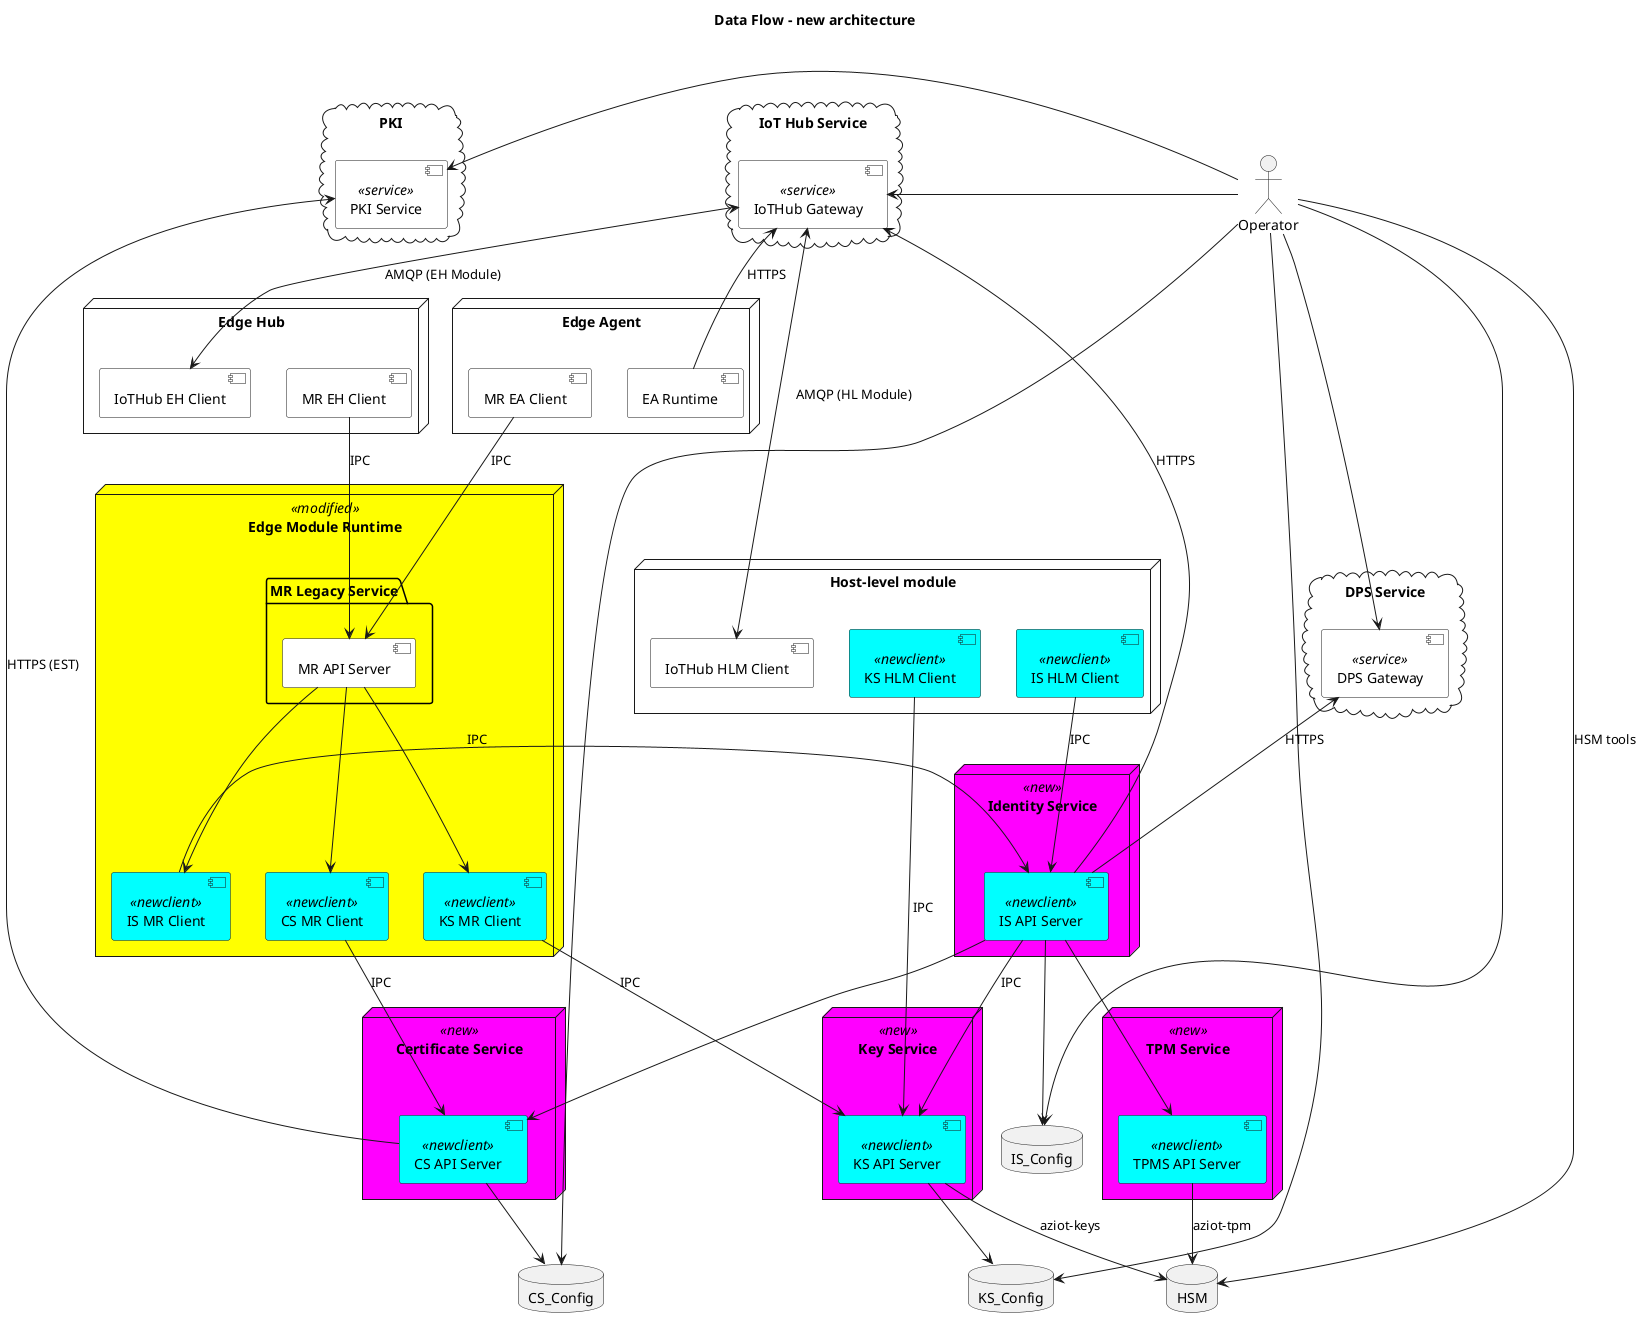 @@startuml
title Data Flow - new architecture

actor Operator
cloud "DPS Service" {
    [DPS Gateway] <<service>>
}

cloud "PKI" {
    [PKI Service] <<service>>
}

cloud "IoT Hub Service" {
    [IoTHub Gateway] <<service>>
}

node "Identity Service" <<new>> {
    [IS API Server] <<newclient>>
}

node "TPM Service" <<new>> {
    [TPMS API Server] <<newclient>>
}

node "Key Service" <<new>> {
    [KS API Server] <<newclient>>
    [KS API Server] <<newclient>>
}

node "Certificate Service" <<new>> {
    [CS API Server] <<newclient>>
}

node "Edge Module Runtime" <<modified>> {
    folder "MR Legacy Service" {
        [MR API Server]
    }
    [IS MR Client] <<newclient>>
    [CS MR Client] <<newclient>>
    [KS MR Client] <<newclient>>
}
node "Edge Agent" {
    [EA Runtime]
    [MR EA Client]
}
node "Host-level module" {
    [IS HLM Client] <<newclient>>
    [KS HLM Client] <<newclient>>
    [IoTHub HLM Client]
}
node "Edge Hub" {
    [MR EH Client]
    [IoTHub EH Client]
}

database "HSM"
database "KS_Config"
database "CS_Config"
database "IS_Config"


Operator -right-> [DPS Gateway]
Operator -right-> [IoTHub Gateway]
Operator -right-> [PKI Service]
Operator -right-> HSM: HSM tools
Operator -right-> KS_Config
Operator -right-> CS_Config
Operator -right-> IS_Config

[IS MR Client] -down-> [IS API Server] : IPC
[CS MR Client] -down-> [CS API Server] : IPC
[KS MR Client] -down-> [KS API Server] : IPC
[IS HLM Client] -down-> [IS API Server] : IPC
[KS HLM Client] -down-> [KS API Server] : IPC
[MR EH Client] --> [MR API Server] : IPC
[MR EA Client] --> [MR API Server] : IPC

[MR API Server] -down-> [IS MR Client]
[MR API Server] -down-> [CS MR Client]
[MR API Server] -down-> [KS MR Client]
[IS API Server] -down-> [CS API Server]
[IS API Server] -down-> [TPMS API Server]
[KS API Server] -down-> HSM : aziot-keys
[TPMS API Server] -down-> HSM : aziot-tpm
[IS API Server] --> IS_Config
[CS API Server] --> CS_Config
[KS API Server] --> KS_Config

[IS API Server] -up-> [IoTHub Gateway] : HTTPS
[IS API Server] -down-> [KS API Server] : IPC
[CS API Server] -up-> [PKI Service] : HTTPS (EST)

[IoTHub EH Client] <-up-> [IoTHub Gateway] : AMQP (EH Module)
[IoTHub HLM Client] <-up-> [IoTHub Gateway] : AMQP (HL Module)
[IS API Server] -up-> [DPS Gateway] : HTTPS

[EA Runtime] -up-> [IoTHub Gateway] : HTTPS

skinparam node {
	backgroundColor<<new>> Magenta
	backgroundColor<<modified>> Yellow
}

skinparam component {
    backgroundColor White
    backgroundColor<<newclient>> Cyan
    backgroundColor<<modified>> Yellow
    backgroundColor<<service>> White
}

@@enduml
